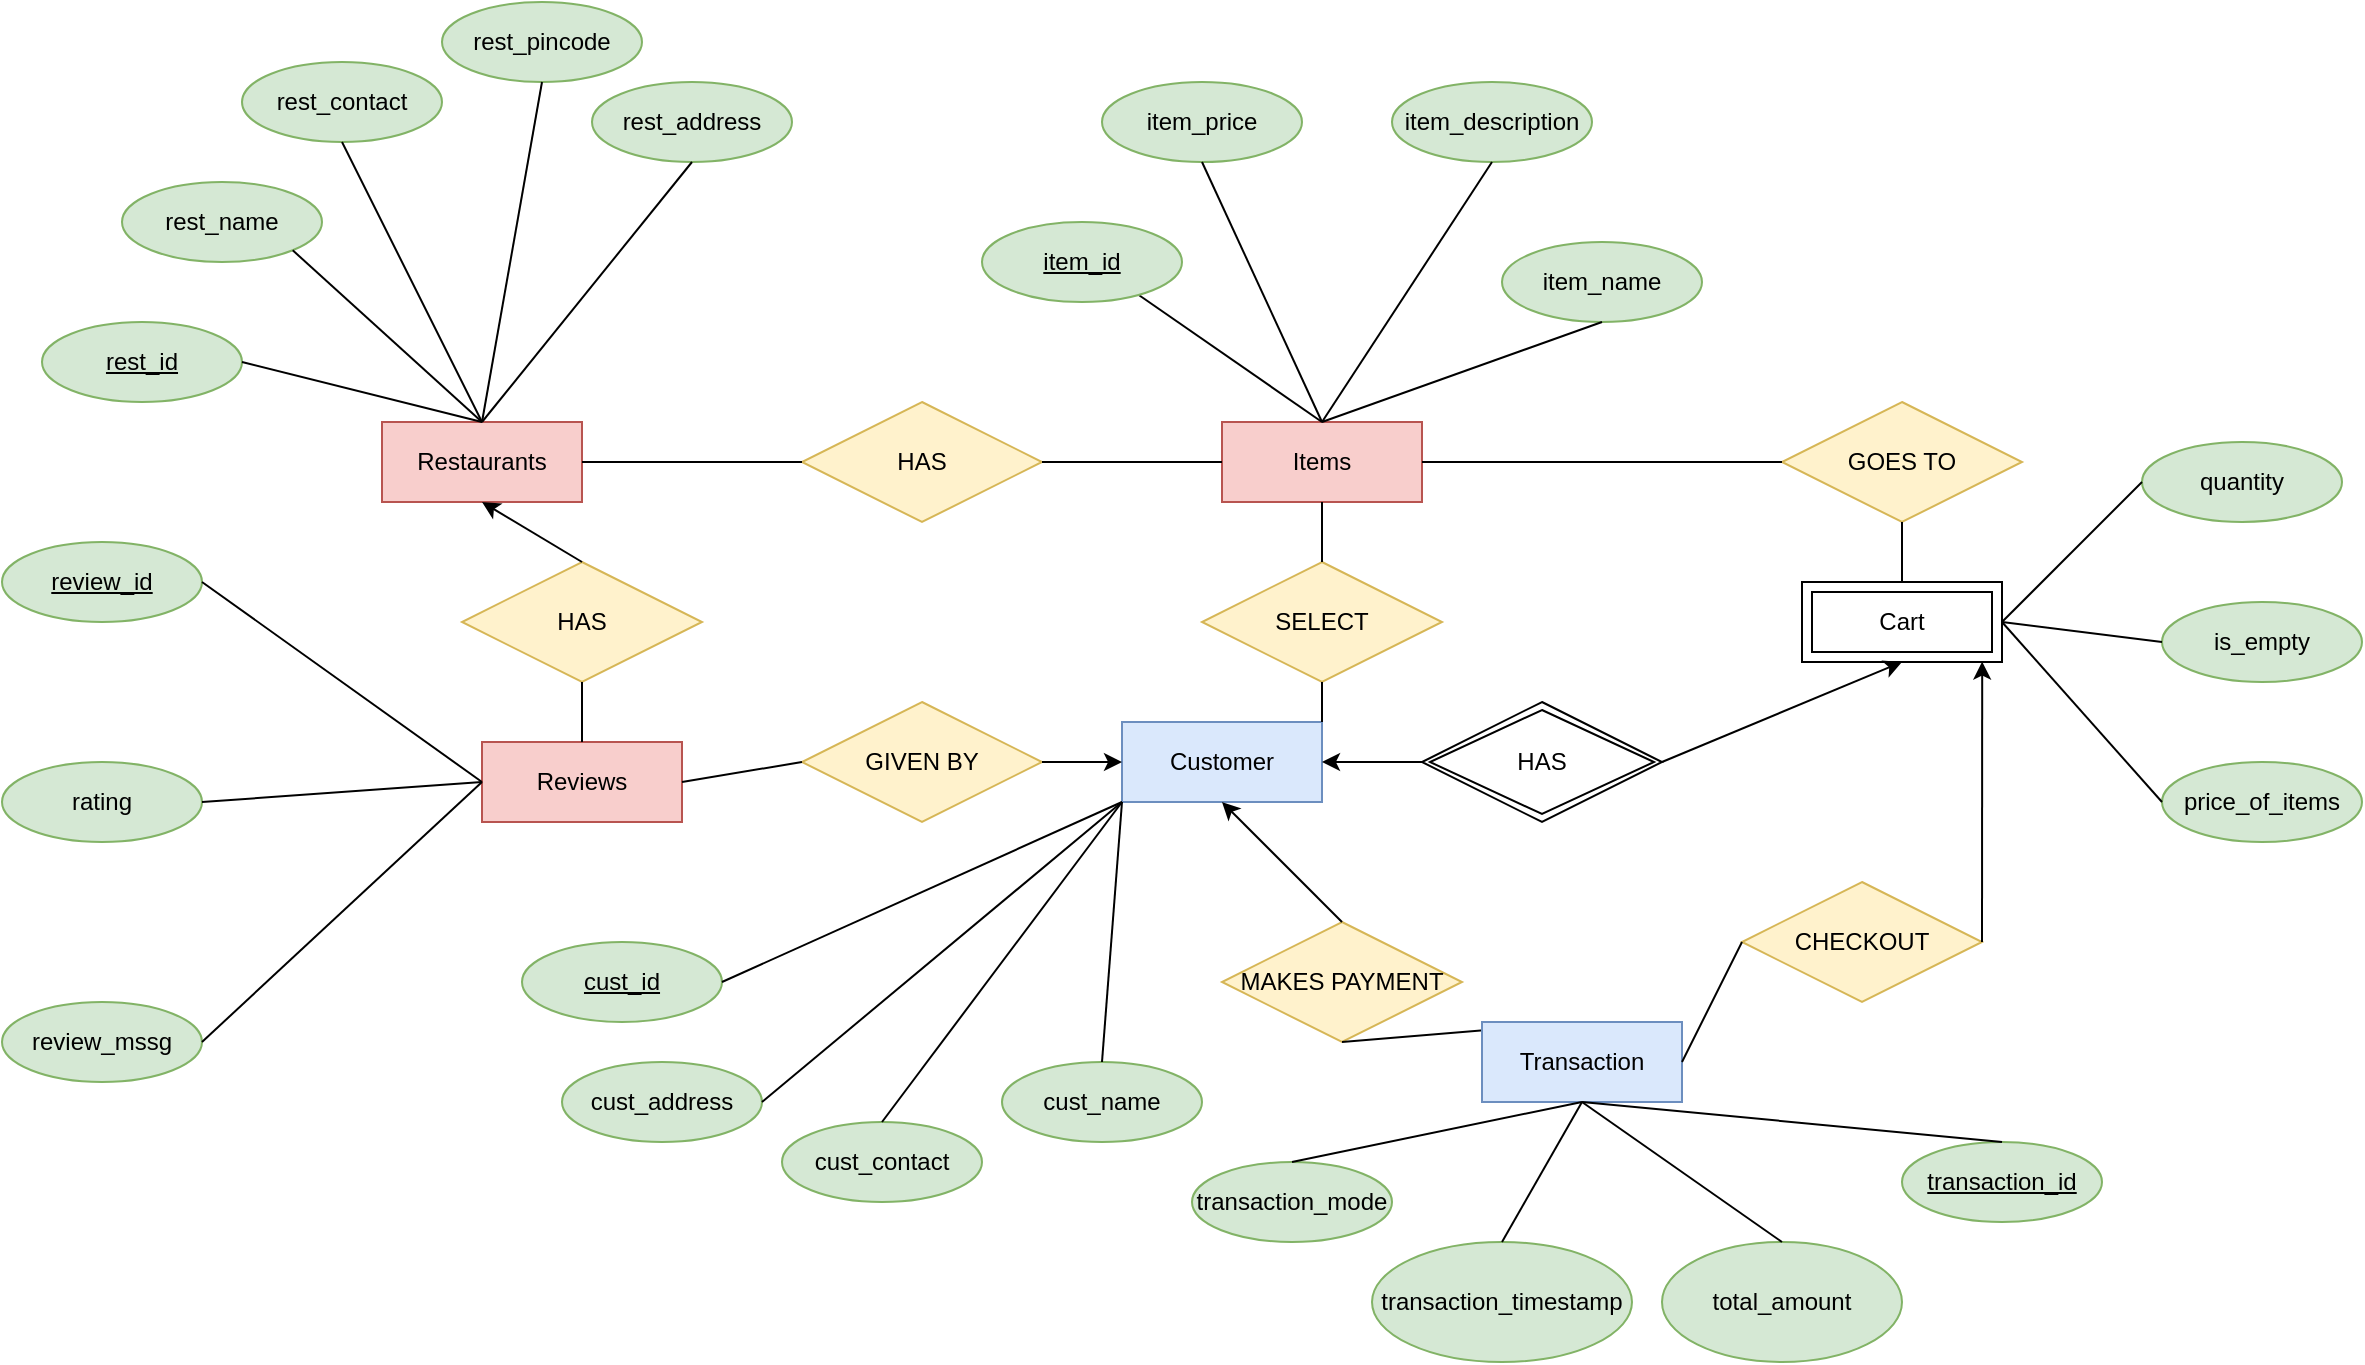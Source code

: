 <mxfile version="16.5.6" type="device"><diagram id="R2lEEEUBdFMjLlhIrx00" name="Page-1"><mxGraphModel dx="2354" dy="672" grid="1" gridSize="10" guides="1" tooltips="1" connect="1" arrows="1" fold="1" page="1" pageScale="1" pageWidth="850" pageHeight="1100" math="0" shadow="0" extFonts="Permanent Marker^https://fonts.googleapis.com/css?family=Permanent+Marker"><root><mxCell id="0"/><mxCell id="1" parent="0"/><mxCell id="4y9p9ae8vjV5LtYRBW63-5" value="Restaurants" style="whiteSpace=wrap;html=1;align=center;fillColor=#f8cecc;strokeColor=#b85450;" parent="1" vertex="1"><mxGeometry x="20" y="240" width="100" height="40" as="geometry"/></mxCell><mxCell id="4y9p9ae8vjV5LtYRBW63-6" value="Items" style="whiteSpace=wrap;html=1;align=center;fillColor=#f8cecc;strokeColor=#b85450;" parent="1" vertex="1"><mxGeometry x="440" y="240" width="100" height="40" as="geometry"/></mxCell><mxCell id="4y9p9ae8vjV5LtYRBW63-7" value="Reviews" style="whiteSpace=wrap;html=1;align=center;fillColor=#f8cecc;strokeColor=#b85450;" parent="1" vertex="1"><mxGeometry x="70" y="400" width="100" height="40" as="geometry"/></mxCell><mxCell id="4y9p9ae8vjV5LtYRBW63-8" value="HAS" style="shape=rhombus;perimeter=rhombusPerimeter;whiteSpace=wrap;html=1;align=center;fillColor=#fff2cc;strokeColor=#d6b656;" parent="1" vertex="1"><mxGeometry x="230" y="230" width="120" height="60" as="geometry"/></mxCell><mxCell id="4y9p9ae8vjV5LtYRBW63-9" value="HAS" style="shape=rhombus;perimeter=rhombusPerimeter;whiteSpace=wrap;html=1;align=center;fillColor=#fff2cc;strokeColor=#d6b656;" parent="1" vertex="1"><mxGeometry x="60" y="310" width="120" height="60" as="geometry"/></mxCell><mxCell id="4y9p9ae8vjV5LtYRBW63-10" value="Cart" style="shape=ext;margin=3;double=1;whiteSpace=wrap;html=1;align=center;" parent="1" vertex="1"><mxGeometry x="730" y="320" width="100" height="40" as="geometry"/></mxCell><mxCell id="4y9p9ae8vjV5LtYRBW63-11" value="HAS" style="shape=rhombus;double=1;perimeter=rhombusPerimeter;whiteSpace=wrap;html=1;align=center;" parent="1" vertex="1"><mxGeometry x="540" y="380" width="120" height="60" as="geometry"/></mxCell><mxCell id="4y9p9ae8vjV5LtYRBW63-12" value="GOES TO" style="shape=rhombus;perimeter=rhombusPerimeter;whiteSpace=wrap;html=1;align=center;fillColor=#fff2cc;strokeColor=#d6b656;" parent="1" vertex="1"><mxGeometry x="720" y="230" width="120" height="60" as="geometry"/></mxCell><mxCell id="4y9p9ae8vjV5LtYRBW63-13" value="GIVEN BY" style="shape=rhombus;perimeter=rhombusPerimeter;whiteSpace=wrap;html=1;align=center;fillColor=#fff2cc;strokeColor=#d6b656;" parent="1" vertex="1"><mxGeometry x="230" y="380" width="120" height="60" as="geometry"/></mxCell><mxCell id="4y9p9ae8vjV5LtYRBW63-14" value="SELECT" style="shape=rhombus;perimeter=rhombusPerimeter;whiteSpace=wrap;html=1;align=center;fillColor=#fff2cc;strokeColor=#d6b656;" parent="1" vertex="1"><mxGeometry x="430" y="310" width="120" height="60" as="geometry"/></mxCell><mxCell id="4y9p9ae8vjV5LtYRBW63-15" value="Customer" style="whiteSpace=wrap;html=1;align=center;fillColor=#dae8fc;strokeColor=#6c8ebf;" parent="1" vertex="1"><mxGeometry x="390" y="390" width="100" height="40" as="geometry"/></mxCell><mxCell id="4y9p9ae8vjV5LtYRBW63-17" value="" style="endArrow=none;html=1;rounded=0;exitX=1;exitY=0.5;exitDx=0;exitDy=0;" parent="1" source="4y9p9ae8vjV5LtYRBW63-5" edge="1"><mxGeometry relative="1" as="geometry"><mxPoint x="170" y="260" as="sourcePoint"/><mxPoint x="230" y="260" as="targetPoint"/></mxGeometry></mxCell><mxCell id="4y9p9ae8vjV5LtYRBW63-18" value="" style="line;strokeWidth=1;rotatable=0;dashed=0;labelPosition=right;align=left;verticalAlign=middle;spacingTop=0;spacingLeft=6;points=[];portConstraint=eastwest;" parent="1" vertex="1"><mxGeometry x="350" y="255" width="90" height="10" as="geometry"/></mxCell><mxCell id="4y9p9ae8vjV5LtYRBW63-19" value="" style="endArrow=none;html=1;rounded=0;entryX=0.5;entryY=0;entryDx=0;entryDy=0;" parent="1" target="4y9p9ae8vjV5LtYRBW63-14" edge="1"><mxGeometry relative="1" as="geometry"><mxPoint x="490" y="280" as="sourcePoint"/><mxPoint x="650" y="280" as="targetPoint"/></mxGeometry></mxCell><mxCell id="4y9p9ae8vjV5LtYRBW63-20" value="" style="endArrow=none;html=1;rounded=0;entryX=0.5;entryY=1;entryDx=0;entryDy=0;exitX=1;exitY=0;exitDx=0;exitDy=0;" parent="1" source="4y9p9ae8vjV5LtYRBW63-15" target="4y9p9ae8vjV5LtYRBW63-14" edge="1"><mxGeometry relative="1" as="geometry"><mxPoint x="320" y="300" as="sourcePoint"/><mxPoint x="480" y="300" as="targetPoint"/></mxGeometry></mxCell><mxCell id="4y9p9ae8vjV5LtYRBW63-21" value="" style="endArrow=none;html=1;rounded=0;exitX=1;exitY=0.5;exitDx=0;exitDy=0;entryX=0;entryY=0.5;entryDx=0;entryDy=0;" parent="1" source="4y9p9ae8vjV5LtYRBW63-7" target="4y9p9ae8vjV5LtYRBW63-13" edge="1"><mxGeometry relative="1" as="geometry"><mxPoint x="320" y="300" as="sourcePoint"/><mxPoint x="480" y="300" as="targetPoint"/></mxGeometry></mxCell><mxCell id="4y9p9ae8vjV5LtYRBW63-22" value="" style="endArrow=none;html=1;rounded=0;exitX=0.5;exitY=0;exitDx=0;exitDy=0;entryX=0.5;entryY=1;entryDx=0;entryDy=0;" parent="1" source="4y9p9ae8vjV5LtYRBW63-7" target="4y9p9ae8vjV5LtYRBW63-9" edge="1"><mxGeometry relative="1" as="geometry"><mxPoint x="320" y="300" as="sourcePoint"/><mxPoint x="480" y="300" as="targetPoint"/></mxGeometry></mxCell><mxCell id="4y9p9ae8vjV5LtYRBW63-23" value="" style="endArrow=none;html=1;rounded=0;exitX=1;exitY=0.5;exitDx=0;exitDy=0;entryX=0;entryY=0.5;entryDx=0;entryDy=0;" parent="1" source="4y9p9ae8vjV5LtYRBW63-6" target="4y9p9ae8vjV5LtYRBW63-12" edge="1"><mxGeometry relative="1" as="geometry"><mxPoint x="320" y="300" as="sourcePoint"/><mxPoint x="480" y="300" as="targetPoint"/></mxGeometry></mxCell><mxCell id="4y9p9ae8vjV5LtYRBW63-24" value="" style="endArrow=none;html=1;rounded=0;exitX=0.5;exitY=1;exitDx=0;exitDy=0;entryX=0.5;entryY=0;entryDx=0;entryDy=0;" parent="1" source="4y9p9ae8vjV5LtYRBW63-12" target="4y9p9ae8vjV5LtYRBW63-10" edge="1"><mxGeometry relative="1" as="geometry"><mxPoint x="320" y="300" as="sourcePoint"/><mxPoint x="480" y="300" as="targetPoint"/></mxGeometry></mxCell><mxCell id="4y9p9ae8vjV5LtYRBW63-25" value="" style="endArrow=classic;html=1;rounded=0;entryX=0.5;entryY=1;entryDx=0;entryDy=0;exitX=1;exitY=0.5;exitDx=0;exitDy=0;" parent="1" source="4y9p9ae8vjV5LtYRBW63-11" target="4y9p9ae8vjV5LtYRBW63-10" edge="1"><mxGeometry width="50" height="50" relative="1" as="geometry"><mxPoint x="380" y="320" as="sourcePoint"/><mxPoint x="430" y="270" as="targetPoint"/></mxGeometry></mxCell><mxCell id="4y9p9ae8vjV5LtYRBW63-27" value="" style="endArrow=classic;html=1;rounded=0;exitX=0;exitY=0.5;exitDx=0;exitDy=0;entryX=1;entryY=0.5;entryDx=0;entryDy=0;" parent="1" source="4y9p9ae8vjV5LtYRBW63-11" target="4y9p9ae8vjV5LtYRBW63-15" edge="1"><mxGeometry width="50" height="50" relative="1" as="geometry"><mxPoint x="380" y="320" as="sourcePoint"/><mxPoint x="430" y="270" as="targetPoint"/></mxGeometry></mxCell><mxCell id="4y9p9ae8vjV5LtYRBW63-28" value="" style="endArrow=classic;html=1;rounded=0;exitX=1;exitY=0.5;exitDx=0;exitDy=0;entryX=0;entryY=0.5;entryDx=0;entryDy=0;" parent="1" source="4y9p9ae8vjV5LtYRBW63-13" target="4y9p9ae8vjV5LtYRBW63-15" edge="1"><mxGeometry width="50" height="50" relative="1" as="geometry"><mxPoint x="380" y="320" as="sourcePoint"/><mxPoint x="430" y="270" as="targetPoint"/></mxGeometry></mxCell><mxCell id="4y9p9ae8vjV5LtYRBW63-29" value="" style="endArrow=classic;html=1;rounded=0;exitX=0.5;exitY=0;exitDx=0;exitDy=0;entryX=0.5;entryY=1;entryDx=0;entryDy=0;" parent="1" source="4y9p9ae8vjV5LtYRBW63-9" target="4y9p9ae8vjV5LtYRBW63-5" edge="1"><mxGeometry width="50" height="50" relative="1" as="geometry"><mxPoint x="380" y="320" as="sourcePoint"/><mxPoint x="430" y="270" as="targetPoint"/></mxGeometry></mxCell><mxCell id="4y9p9ae8vjV5LtYRBW63-30" value="MAKES PAYMENT" style="shape=rhombus;perimeter=rhombusPerimeter;whiteSpace=wrap;html=1;align=center;fillColor=#fff2cc;strokeColor=#d6b656;" parent="1" vertex="1"><mxGeometry x="440" y="490" width="120" height="60" as="geometry"/></mxCell><mxCell id="4y9p9ae8vjV5LtYRBW63-31" value="" style="endArrow=classic;html=1;rounded=0;exitX=0.5;exitY=0;exitDx=0;exitDy=0;entryX=0.5;entryY=1;entryDx=0;entryDy=0;" parent="1" source="4y9p9ae8vjV5LtYRBW63-30" target="4y9p9ae8vjV5LtYRBW63-15" edge="1"><mxGeometry width="50" height="50" relative="1" as="geometry"><mxPoint x="380" y="520" as="sourcePoint"/><mxPoint x="430" y="470" as="targetPoint"/></mxGeometry></mxCell><mxCell id="4y9p9ae8vjV5LtYRBW63-32" value="" style="endArrow=none;html=1;rounded=0;entryX=0.5;entryY=1;entryDx=0;entryDy=0;exitX=0.5;exitY=0;exitDx=0;exitDy=0;" parent="1" source="4y9p9ae8vjV5LtYRBW63-33" target="4y9p9ae8vjV5LtYRBW63-30" edge="1"><mxGeometry relative="1" as="geometry"><mxPoint x="490" y="640" as="sourcePoint"/><mxPoint x="480" y="500" as="targetPoint"/></mxGeometry></mxCell><mxCell id="4y9p9ae8vjV5LtYRBW63-33" value="Transaction" style="whiteSpace=wrap;html=1;align=center;fillColor=#dae8fc;strokeColor=#6c8ebf;" parent="1" vertex="1"><mxGeometry x="570" y="540" width="100" height="40" as="geometry"/></mxCell><mxCell id="4y9p9ae8vjV5LtYRBW63-34" value="CHECKOUT" style="shape=rhombus;perimeter=rhombusPerimeter;whiteSpace=wrap;html=1;align=center;fillColor=#fff2cc;strokeColor=#d6b656;" parent="1" vertex="1"><mxGeometry x="700" y="470" width="120" height="60" as="geometry"/></mxCell><mxCell id="4y9p9ae8vjV5LtYRBW63-35" value="" style="endArrow=none;html=1;rounded=0;entryX=0;entryY=0.5;entryDx=0;entryDy=0;exitX=1;exitY=0.5;exitDx=0;exitDy=0;" parent="1" source="4y9p9ae8vjV5LtYRBW63-33" target="4y9p9ae8vjV5LtYRBW63-34" edge="1"><mxGeometry relative="1" as="geometry"><mxPoint x="320" y="500" as="sourcePoint"/><mxPoint x="480" y="500" as="targetPoint"/></mxGeometry></mxCell><mxCell id="4y9p9ae8vjV5LtYRBW63-36" value="" style="endArrow=classic;html=1;rounded=0;exitX=1;exitY=0.5;exitDx=0;exitDy=0;entryX=0.901;entryY=0.995;entryDx=0;entryDy=0;entryPerimeter=0;" parent="1" source="4y9p9ae8vjV5LtYRBW63-34" target="4y9p9ae8vjV5LtYRBW63-10" edge="1"><mxGeometry width="50" height="50" relative="1" as="geometry"><mxPoint x="380" y="520" as="sourcePoint"/><mxPoint x="750" y="400" as="targetPoint"/></mxGeometry></mxCell><mxCell id="4y9p9ae8vjV5LtYRBW63-38" value="rest_id" style="ellipse;whiteSpace=wrap;html=1;align=center;fontStyle=4;fillColor=#d5e8d4;strokeColor=#82b366;" parent="1" vertex="1"><mxGeometry x="-150" y="190" width="100" height="40" as="geometry"/></mxCell><mxCell id="4y9p9ae8vjV5LtYRBW63-39" value="rest_pincode" style="ellipse;whiteSpace=wrap;html=1;align=center;fillColor=#d5e8d4;strokeColor=#82b366;" parent="1" vertex="1"><mxGeometry x="50" y="30" width="100" height="40" as="geometry"/></mxCell><mxCell id="4y9p9ae8vjV5LtYRBW63-40" value="rest_address" style="ellipse;whiteSpace=wrap;html=1;align=center;fillColor=#d5e8d4;strokeColor=#82b366;" parent="1" vertex="1"><mxGeometry x="125" y="70" width="100" height="40" as="geometry"/></mxCell><mxCell id="4y9p9ae8vjV5LtYRBW63-41" value="rest_contact" style="ellipse;whiteSpace=wrap;html=1;align=center;fillColor=#d5e8d4;strokeColor=#82b366;" parent="1" vertex="1"><mxGeometry x="-50" y="60" width="100" height="40" as="geometry"/></mxCell><mxCell id="4y9p9ae8vjV5LtYRBW63-42" value="rest_name" style="ellipse;whiteSpace=wrap;html=1;align=center;fillColor=#d5e8d4;strokeColor=#82b366;" parent="1" vertex="1"><mxGeometry x="-110" y="120" width="100" height="40" as="geometry"/></mxCell><mxCell id="4y9p9ae8vjV5LtYRBW63-44" value="" style="endArrow=none;html=1;rounded=0;exitX=0.5;exitY=1;exitDx=0;exitDy=0;entryX=0.5;entryY=0;entryDx=0;entryDy=0;" parent="1" source="4y9p9ae8vjV5LtYRBW63-39" target="4y9p9ae8vjV5LtYRBW63-5" edge="1"><mxGeometry relative="1" as="geometry"><mxPoint x="240" y="300" as="sourcePoint"/><mxPoint x="400" y="300" as="targetPoint"/></mxGeometry></mxCell><mxCell id="4y9p9ae8vjV5LtYRBW63-45" value="" style="endArrow=none;html=1;rounded=0;exitX=0.5;exitY=1;exitDx=0;exitDy=0;entryX=0.5;entryY=0;entryDx=0;entryDy=0;" parent="1" source="4y9p9ae8vjV5LtYRBW63-40" target="4y9p9ae8vjV5LtYRBW63-5" edge="1"><mxGeometry relative="1" as="geometry"><mxPoint x="240" y="300" as="sourcePoint"/><mxPoint x="400" y="300" as="targetPoint"/><Array as="points"/></mxGeometry></mxCell><mxCell id="4y9p9ae8vjV5LtYRBW63-46" value="" style="endArrow=none;html=1;rounded=0;exitX=0.5;exitY=1;exitDx=0;exitDy=0;entryX=0.5;entryY=0;entryDx=0;entryDy=0;" parent="1" source="4y9p9ae8vjV5LtYRBW63-41" target="4y9p9ae8vjV5LtYRBW63-5" edge="1"><mxGeometry relative="1" as="geometry"><mxPoint x="240" y="300" as="sourcePoint"/><mxPoint x="120" y="240" as="targetPoint"/></mxGeometry></mxCell><mxCell id="4y9p9ae8vjV5LtYRBW63-47" value="" style="endArrow=none;html=1;rounded=0;exitX=1;exitY=1;exitDx=0;exitDy=0;entryX=0.5;entryY=0;entryDx=0;entryDy=0;" parent="1" source="4y9p9ae8vjV5LtYRBW63-42" target="4y9p9ae8vjV5LtYRBW63-5" edge="1"><mxGeometry relative="1" as="geometry"><mxPoint x="240" y="300" as="sourcePoint"/><mxPoint x="400" y="300" as="targetPoint"/></mxGeometry></mxCell><mxCell id="4y9p9ae8vjV5LtYRBW63-48" value="" style="endArrow=none;html=1;rounded=0;exitX=1;exitY=0.5;exitDx=0;exitDy=0;entryX=0.5;entryY=0;entryDx=0;entryDy=0;" parent="1" source="4y9p9ae8vjV5LtYRBW63-38" target="4y9p9ae8vjV5LtYRBW63-5" edge="1"><mxGeometry relative="1" as="geometry"><mxPoint x="240" y="300" as="sourcePoint"/><mxPoint x="400" y="300" as="targetPoint"/></mxGeometry></mxCell><mxCell id="4y9p9ae8vjV5LtYRBW63-50" value="item_price" style="ellipse;whiteSpace=wrap;html=1;align=center;fillColor=#d5e8d4;strokeColor=#82b366;" parent="1" vertex="1"><mxGeometry x="380" y="70" width="100" height="40" as="geometry"/></mxCell><mxCell id="4y9p9ae8vjV5LtYRBW63-51" value="item_description" style="ellipse;whiteSpace=wrap;html=1;align=center;fillColor=#d5e8d4;strokeColor=#82b366;" parent="1" vertex="1"><mxGeometry x="525" y="70" width="100" height="40" as="geometry"/></mxCell><mxCell id="4y9p9ae8vjV5LtYRBW63-52" value="item_name" style="ellipse;whiteSpace=wrap;html=1;align=center;fillColor=#d5e8d4;strokeColor=#82b366;" parent="1" vertex="1"><mxGeometry x="580" y="150" width="100" height="40" as="geometry"/></mxCell><mxCell id="4y9p9ae8vjV5LtYRBW63-53" value="" style="endArrow=none;html=1;rounded=0;entryX=0.5;entryY=1;entryDx=0;entryDy=0;exitX=0.5;exitY=0;exitDx=0;exitDy=0;" parent="1" source="4y9p9ae8vjV5LtYRBW63-6" target="4y9p9ae8vjV5LtYRBW63-52" edge="1"><mxGeometry relative="1" as="geometry"><mxPoint x="460" y="300" as="sourcePoint"/><mxPoint x="620" y="300" as="targetPoint"/></mxGeometry></mxCell><mxCell id="4y9p9ae8vjV5LtYRBW63-54" value="" style="endArrow=none;html=1;rounded=0;entryX=0.5;entryY=1;entryDx=0;entryDy=0;exitX=0.5;exitY=0;exitDx=0;exitDy=0;" parent="1" source="4y9p9ae8vjV5LtYRBW63-6" target="4y9p9ae8vjV5LtYRBW63-51" edge="1"><mxGeometry relative="1" as="geometry"><mxPoint x="490" y="240" as="sourcePoint"/><mxPoint x="620" y="300" as="targetPoint"/></mxGeometry></mxCell><mxCell id="4y9p9ae8vjV5LtYRBW63-55" value="" style="endArrow=none;html=1;rounded=0;entryX=0.5;entryY=1;entryDx=0;entryDy=0;exitX=0.5;exitY=0;exitDx=0;exitDy=0;" parent="1" source="4y9p9ae8vjV5LtYRBW63-6" target="4y9p9ae8vjV5LtYRBW63-50" edge="1"><mxGeometry relative="1" as="geometry"><mxPoint x="460" y="300" as="sourcePoint"/><mxPoint x="620" y="300" as="targetPoint"/></mxGeometry></mxCell><mxCell id="4y9p9ae8vjV5LtYRBW63-56" value="" style="endArrow=none;html=1;rounded=0;exitX=0.784;exitY=0.912;exitDx=0;exitDy=0;entryX=0.5;entryY=0;entryDx=0;entryDy=0;exitPerimeter=0;" parent="1" source="4y9p9ae8vjV5LtYRBW63-57" target="4y9p9ae8vjV5LtYRBW63-6" edge="1"><mxGeometry relative="1" as="geometry"><mxPoint x="410" y="180" as="sourcePoint"/><mxPoint x="620" y="300" as="targetPoint"/></mxGeometry></mxCell><mxCell id="4y9p9ae8vjV5LtYRBW63-57" value="item_id" style="ellipse;whiteSpace=wrap;html=1;align=center;fontStyle=4;fillColor=#d5e8d4;strokeColor=#82b366;" parent="1" vertex="1"><mxGeometry x="320" y="140" width="100" height="40" as="geometry"/></mxCell><mxCell id="4y9p9ae8vjV5LtYRBW63-58" value="review_id" style="ellipse;whiteSpace=wrap;html=1;align=center;fontStyle=4;fillColor=#d5e8d4;strokeColor=#82b366;" parent="1" vertex="1"><mxGeometry x="-170" y="300" width="100" height="40" as="geometry"/></mxCell><mxCell id="4y9p9ae8vjV5LtYRBW63-59" value="rating" style="ellipse;whiteSpace=wrap;html=1;align=center;fillColor=#d5e8d4;strokeColor=#82b366;" parent="1" vertex="1"><mxGeometry x="-170" y="410" width="100" height="40" as="geometry"/></mxCell><mxCell id="4y9p9ae8vjV5LtYRBW63-60" value="review_mssg" style="ellipse;whiteSpace=wrap;html=1;align=center;fillColor=#d5e8d4;strokeColor=#82b366;" parent="1" vertex="1"><mxGeometry x="-170" y="530" width="100" height="40" as="geometry"/></mxCell><mxCell id="4y9p9ae8vjV5LtYRBW63-61" value="" style="endArrow=none;html=1;rounded=0;exitX=1;exitY=0.5;exitDx=0;exitDy=0;entryX=0;entryY=0.5;entryDx=0;entryDy=0;" parent="1" source="4y9p9ae8vjV5LtYRBW63-58" target="4y9p9ae8vjV5LtYRBW63-7" edge="1"><mxGeometry relative="1" as="geometry"><mxPoint x="40" y="400" as="sourcePoint"/><mxPoint x="160" y="400" as="targetPoint"/></mxGeometry></mxCell><mxCell id="4y9p9ae8vjV5LtYRBW63-62" value="" style="endArrow=none;html=1;rounded=0;exitX=1;exitY=0.5;exitDx=0;exitDy=0;entryX=0;entryY=0.5;entryDx=0;entryDy=0;" parent="1" source="4y9p9ae8vjV5LtYRBW63-59" target="4y9p9ae8vjV5LtYRBW63-7" edge="1"><mxGeometry relative="1" as="geometry"><mxPoint y="400" as="sourcePoint"/><mxPoint x="160" y="400" as="targetPoint"/></mxGeometry></mxCell><mxCell id="4y9p9ae8vjV5LtYRBW63-63" value="" style="endArrow=none;html=1;rounded=0;exitX=1;exitY=0.5;exitDx=0;exitDy=0;entryX=0;entryY=0.5;entryDx=0;entryDy=0;" parent="1" source="4y9p9ae8vjV5LtYRBW63-60" target="4y9p9ae8vjV5LtYRBW63-7" edge="1"><mxGeometry relative="1" as="geometry"><mxPoint y="400" as="sourcePoint"/><mxPoint x="70" y="440" as="targetPoint"/></mxGeometry></mxCell><mxCell id="4y9p9ae8vjV5LtYRBW63-64" value="price_of_items" style="ellipse;whiteSpace=wrap;html=1;align=center;fillColor=#d5e8d4;strokeColor=#82b366;" parent="1" vertex="1"><mxGeometry x="910" y="410" width="100" height="40" as="geometry"/></mxCell><mxCell id="4y9p9ae8vjV5LtYRBW63-65" value="is_empty" style="ellipse;whiteSpace=wrap;html=1;align=center;fillColor=#d5e8d4;strokeColor=#82b366;" parent="1" vertex="1"><mxGeometry x="910" y="330" width="100" height="40" as="geometry"/></mxCell><mxCell id="4y9p9ae8vjV5LtYRBW63-66" value="quantity" style="ellipse;whiteSpace=wrap;html=1;align=center;fillColor=#d5e8d4;strokeColor=#82b366;" parent="1" vertex="1"><mxGeometry x="900" y="250" width="100" height="40" as="geometry"/></mxCell><mxCell id="4y9p9ae8vjV5LtYRBW63-67" value="" style="endArrow=none;html=1;rounded=0;entryX=0;entryY=0.5;entryDx=0;entryDy=0;exitX=1;exitY=0.5;exitDx=0;exitDy=0;" parent="1" source="4y9p9ae8vjV5LtYRBW63-10" target="4y9p9ae8vjV5LtYRBW63-66" edge="1"><mxGeometry relative="1" as="geometry"><mxPoint x="610" y="370" as="sourcePoint"/><mxPoint x="770" y="370" as="targetPoint"/></mxGeometry></mxCell><mxCell id="4y9p9ae8vjV5LtYRBW63-68" value="" style="endArrow=none;html=1;rounded=0;entryX=0;entryY=0.5;entryDx=0;entryDy=0;exitX=1;exitY=0.5;exitDx=0;exitDy=0;" parent="1" source="4y9p9ae8vjV5LtYRBW63-10" target="4y9p9ae8vjV5LtYRBW63-65" edge="1"><mxGeometry relative="1" as="geometry"><mxPoint x="610" y="370" as="sourcePoint"/><mxPoint x="770" y="370" as="targetPoint"/></mxGeometry></mxCell><mxCell id="4y9p9ae8vjV5LtYRBW63-69" value="" style="endArrow=none;html=1;rounded=0;entryX=0;entryY=0.5;entryDx=0;entryDy=0;exitX=1;exitY=0.5;exitDx=0;exitDy=0;" parent="1" source="4y9p9ae8vjV5LtYRBW63-10" target="4y9p9ae8vjV5LtYRBW63-64" edge="1"><mxGeometry relative="1" as="geometry"><mxPoint x="640" y="430" as="sourcePoint"/><mxPoint x="800" y="430" as="targetPoint"/></mxGeometry></mxCell><mxCell id="4y9p9ae8vjV5LtYRBW63-70" value="cust_id" style="ellipse;whiteSpace=wrap;html=1;align=center;fontStyle=4;fillColor=#d5e8d4;strokeColor=#82b366;" parent="1" vertex="1"><mxGeometry x="90" y="500" width="100" height="40" as="geometry"/></mxCell><mxCell id="4y9p9ae8vjV5LtYRBW63-71" value="cust_address" style="ellipse;whiteSpace=wrap;html=1;align=center;fillColor=#d5e8d4;strokeColor=#82b366;" parent="1" vertex="1"><mxGeometry x="110" y="560" width="100" height="40" as="geometry"/></mxCell><mxCell id="4y9p9ae8vjV5LtYRBW63-72" value="cust_name" style="ellipse;whiteSpace=wrap;html=1;align=center;fillColor=#d5e8d4;strokeColor=#82b366;" parent="1" vertex="1"><mxGeometry x="330" y="560" width="100" height="40" as="geometry"/></mxCell><mxCell id="4y9p9ae8vjV5LtYRBW63-73" value="cust_contact" style="ellipse;whiteSpace=wrap;html=1;align=center;fillColor=#d5e8d4;strokeColor=#82b366;" parent="1" vertex="1"><mxGeometry x="220" y="590" width="100" height="40" as="geometry"/></mxCell><mxCell id="4y9p9ae8vjV5LtYRBW63-74" value="" style="endArrow=none;html=1;rounded=0;exitX=1;exitY=0.5;exitDx=0;exitDy=0;entryX=0;entryY=1;entryDx=0;entryDy=0;" parent="1" source="4y9p9ae8vjV5LtYRBW63-70" target="4y9p9ae8vjV5LtYRBW63-15" edge="1"><mxGeometry relative="1" as="geometry"><mxPoint x="290" y="510" as="sourcePoint"/><mxPoint x="450" y="510" as="targetPoint"/></mxGeometry></mxCell><mxCell id="4y9p9ae8vjV5LtYRBW63-75" value="" style="endArrow=none;html=1;rounded=0;exitX=1;exitY=0.5;exitDx=0;exitDy=0;entryX=0;entryY=1;entryDx=0;entryDy=0;" parent="1" source="4y9p9ae8vjV5LtYRBW63-71" target="4y9p9ae8vjV5LtYRBW63-15" edge="1"><mxGeometry relative="1" as="geometry"><mxPoint x="290" y="580" as="sourcePoint"/><mxPoint x="450" y="580" as="targetPoint"/></mxGeometry></mxCell><mxCell id="4y9p9ae8vjV5LtYRBW63-76" value="" style="endArrow=none;html=1;rounded=0;exitX=0.5;exitY=0;exitDx=0;exitDy=0;entryX=0;entryY=1;entryDx=0;entryDy=0;" parent="1" source="4y9p9ae8vjV5LtYRBW63-73" target="4y9p9ae8vjV5LtYRBW63-15" edge="1"><mxGeometry relative="1" as="geometry"><mxPoint x="290" y="580" as="sourcePoint"/><mxPoint x="390" y="460" as="targetPoint"/></mxGeometry></mxCell><mxCell id="4y9p9ae8vjV5LtYRBW63-77" value="" style="endArrow=none;html=1;rounded=0;entryX=0;entryY=1;entryDx=0;entryDy=0;exitX=0.5;exitY=0;exitDx=0;exitDy=0;" parent="1" source="4y9p9ae8vjV5LtYRBW63-72" target="4y9p9ae8vjV5LtYRBW63-15" edge="1"><mxGeometry relative="1" as="geometry"><mxPoint x="290" y="580" as="sourcePoint"/><mxPoint x="450" y="580" as="targetPoint"/></mxGeometry></mxCell><mxCell id="4y9p9ae8vjV5LtYRBW63-78" value="total_amount" style="ellipse;whiteSpace=wrap;html=1;align=center;fillColor=#d5e8d4;strokeColor=#82b366;" parent="1" vertex="1"><mxGeometry x="660" y="650" width="120" height="60" as="geometry"/></mxCell><mxCell id="4y9p9ae8vjV5LtYRBW63-79" value="transaction_timestamp" style="ellipse;whiteSpace=wrap;html=1;align=center;fillColor=#d5e8d4;strokeColor=#82b366;" parent="1" vertex="1"><mxGeometry x="515" y="650" width="130" height="60" as="geometry"/></mxCell><mxCell id="4y9p9ae8vjV5LtYRBW63-80" value="transaction_mode" style="ellipse;whiteSpace=wrap;html=1;align=center;fillColor=#d5e8d4;strokeColor=#82b366;" parent="1" vertex="1"><mxGeometry x="425" y="610" width="100" height="40" as="geometry"/></mxCell><mxCell id="4y9p9ae8vjV5LtYRBW63-82" value="transaction_id" style="ellipse;whiteSpace=wrap;html=1;align=center;fontStyle=4;fillColor=#d5e8d4;strokeColor=#82b366;" parent="1" vertex="1"><mxGeometry x="780" y="600" width="100" height="40" as="geometry"/></mxCell><mxCell id="4y9p9ae8vjV5LtYRBW63-83" value="" style="endArrow=none;html=1;rounded=0;exitX=0.5;exitY=1;exitDx=0;exitDy=0;entryX=0.5;entryY=0;entryDx=0;entryDy=0;" parent="1" source="4y9p9ae8vjV5LtYRBW63-33" target="4y9p9ae8vjV5LtYRBW63-82" edge="1"><mxGeometry relative="1" as="geometry"><mxPoint x="490" y="790" as="sourcePoint"/><mxPoint x="650" y="790" as="targetPoint"/></mxGeometry></mxCell><mxCell id="4y9p9ae8vjV5LtYRBW63-84" value="" style="endArrow=none;html=1;rounded=0;entryX=0.5;entryY=1;entryDx=0;entryDy=0;exitX=0.5;exitY=0;exitDx=0;exitDy=0;" parent="1" source="4y9p9ae8vjV5LtYRBW63-78" target="4y9p9ae8vjV5LtYRBW63-33" edge="1"><mxGeometry relative="1" as="geometry"><mxPoint x="450" y="750" as="sourcePoint"/><mxPoint x="610" y="750" as="targetPoint"/></mxGeometry></mxCell><mxCell id="4y9p9ae8vjV5LtYRBW63-85" value="" style="endArrow=none;html=1;rounded=0;exitX=0.5;exitY=1;exitDx=0;exitDy=0;entryX=0.5;entryY=0;entryDx=0;entryDy=0;" parent="1" source="4y9p9ae8vjV5LtYRBW63-33" target="4y9p9ae8vjV5LtYRBW63-79" edge="1"><mxGeometry relative="1" as="geometry"><mxPoint x="450" y="750" as="sourcePoint"/><mxPoint x="610" y="750" as="targetPoint"/></mxGeometry></mxCell><mxCell id="4y9p9ae8vjV5LtYRBW63-86" value="" style="endArrow=none;html=1;rounded=0;exitX=0.5;exitY=1;exitDx=0;exitDy=0;entryX=0.5;entryY=0;entryDx=0;entryDy=0;" parent="1" source="4y9p9ae8vjV5LtYRBW63-33" target="4y9p9ae8vjV5LtYRBW63-80" edge="1"><mxGeometry relative="1" as="geometry"><mxPoint x="450" y="750" as="sourcePoint"/><mxPoint x="610" y="750" as="targetPoint"/></mxGeometry></mxCell></root></mxGraphModel></diagram></mxfile>